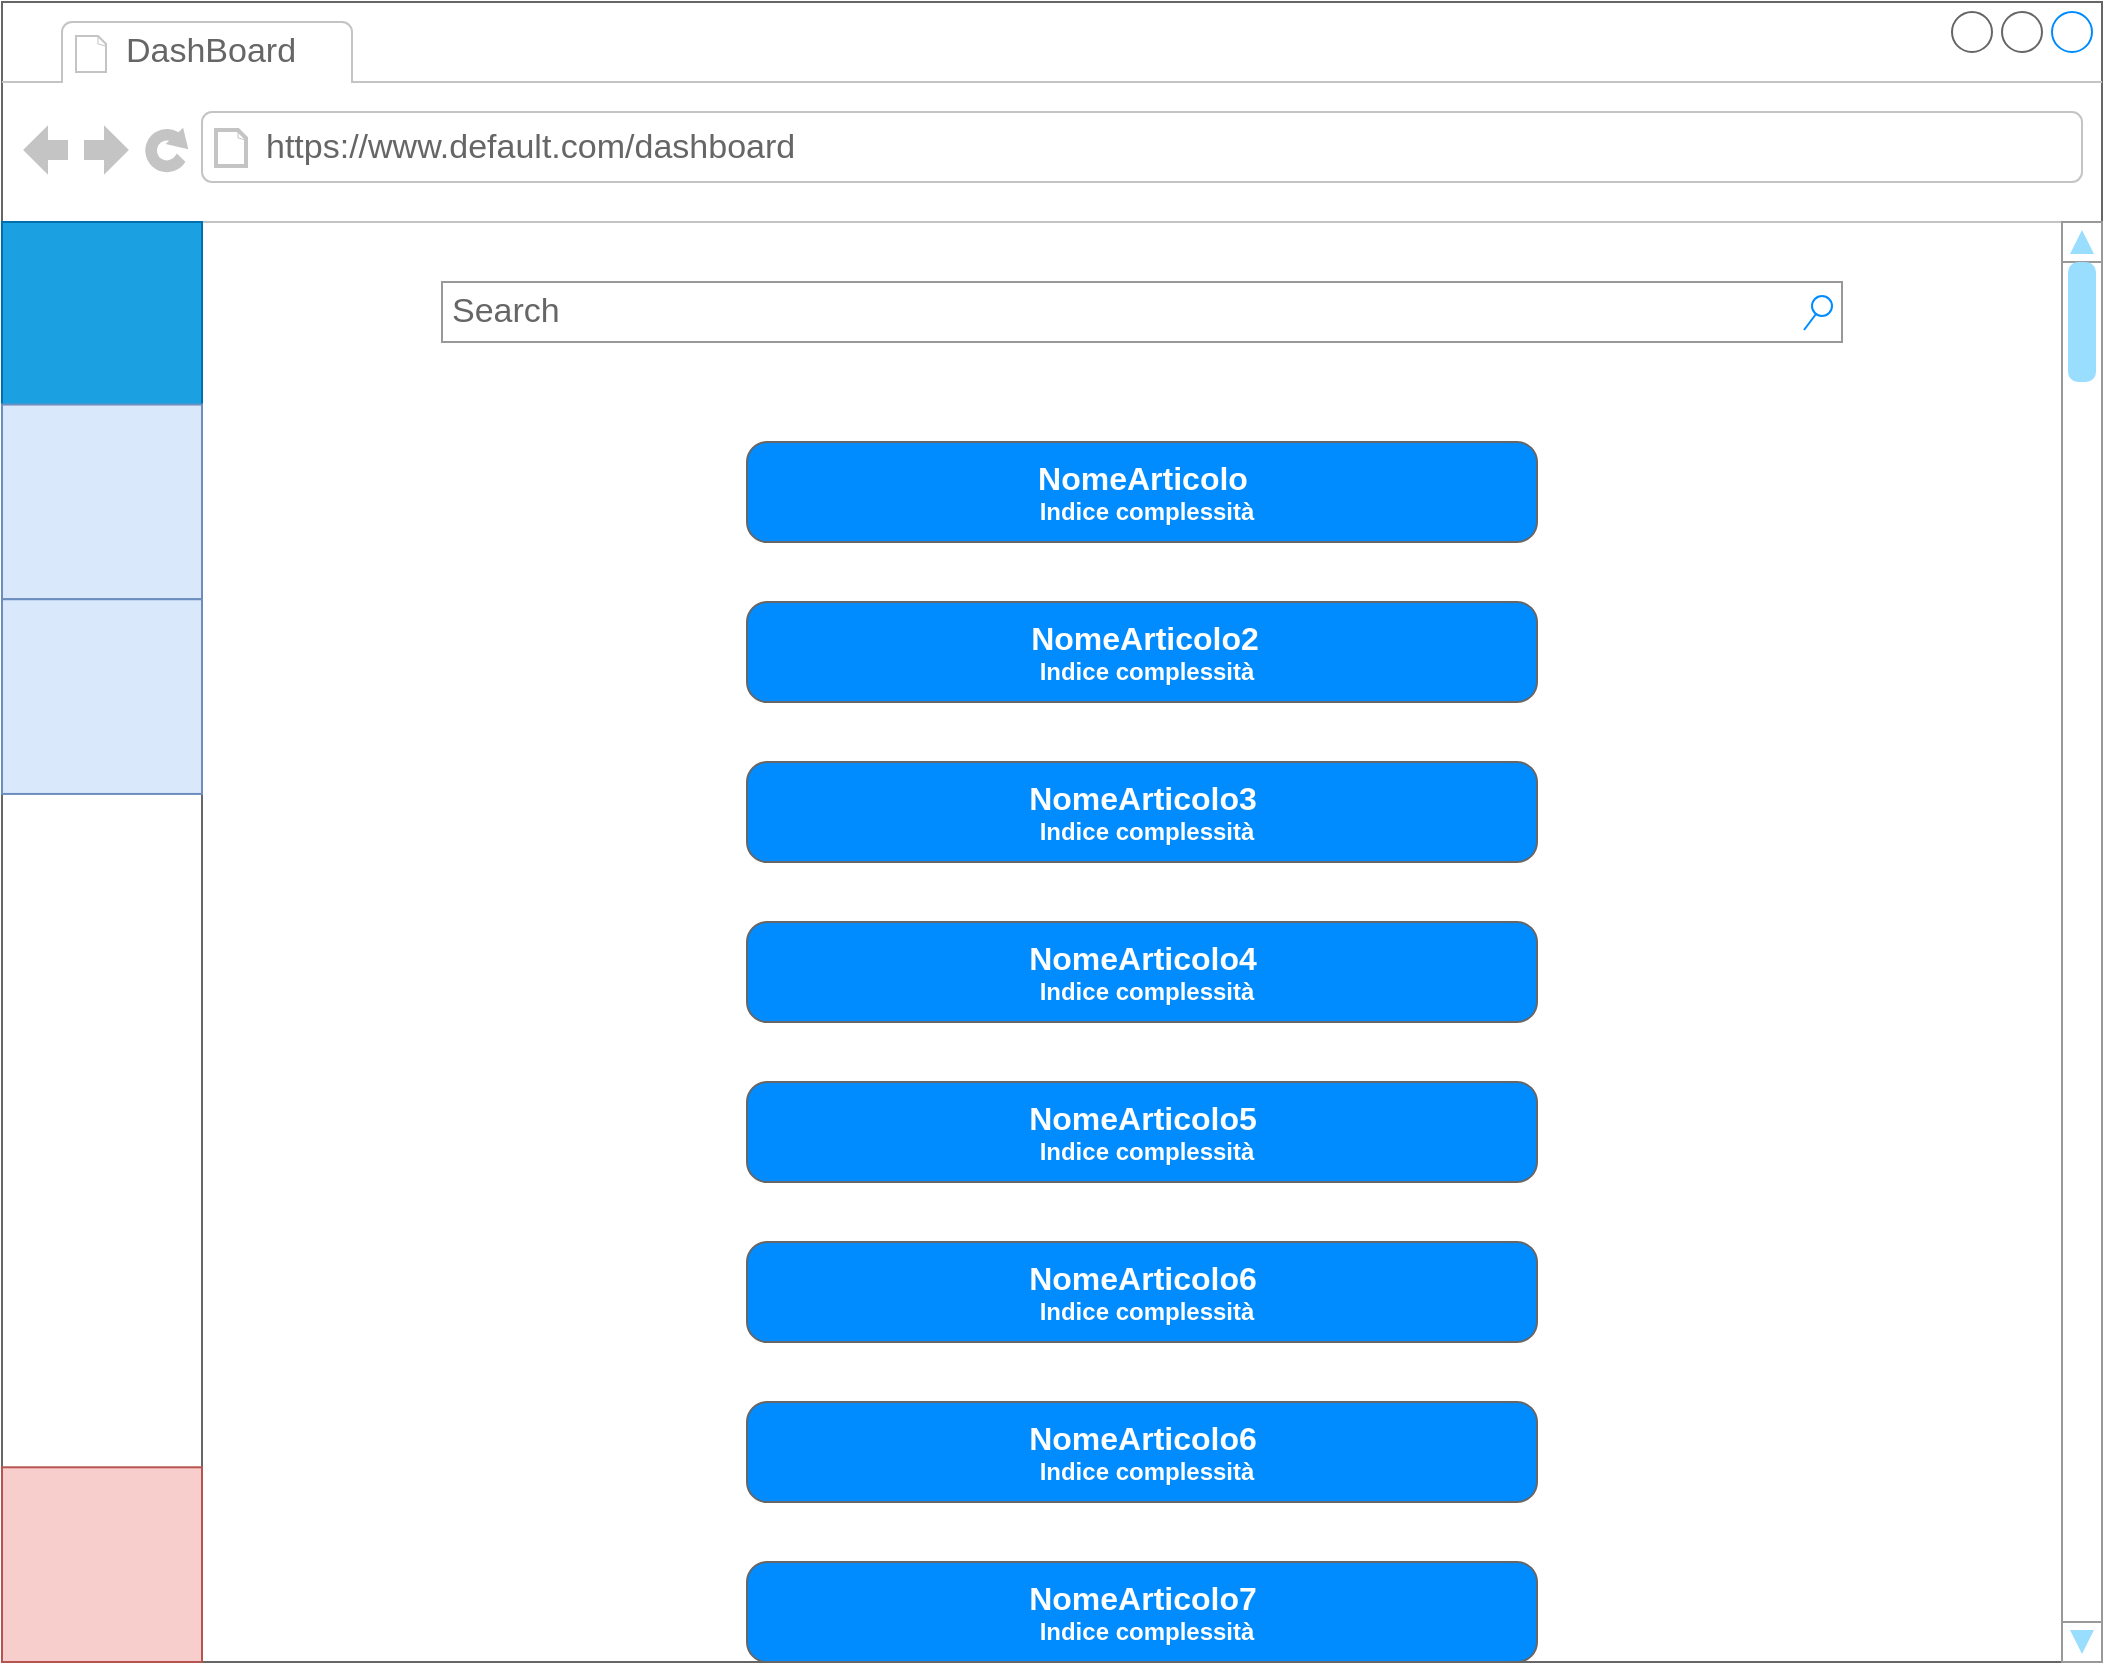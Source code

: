<mxfile version="13.0.1" type="device" pages="2"><diagram name="Page-1" id="2cc2dc42-3aac-f2a9-1cec-7a8b7cbee084"><mxGraphModel dx="1240" dy="743" grid="1" gridSize="10" guides="1" tooltips="1" connect="1" arrows="1" fold="1" page="1" pageScale="1" pageWidth="1100" pageHeight="850" background="#ffffff" math="0" shadow="0"><root><mxCell id="0"/><mxCell id="1" parent="0"/><mxCell id="7026571954dc6520-1" value="" style="strokeWidth=1;shadow=0;dashed=0;align=center;html=1;shape=mxgraph.mockup.containers.browserWindow;rSize=0;strokeColor=#666666;mainText=,;recursiveResize=0;rounded=0;labelBackgroundColor=none;fontFamily=Verdana;fontSize=12" parent="1" vertex="1"><mxGeometry x="30" y="20" width="1050" height="830" as="geometry"/></mxCell><mxCell id="7026571954dc6520-2" value="DashBoard" style="strokeWidth=1;shadow=0;dashed=0;align=center;html=1;shape=mxgraph.mockup.containers.anchor;fontSize=17;fontColor=#666666;align=left;" parent="7026571954dc6520-1" vertex="1"><mxGeometry x="60" y="12" width="110" height="26" as="geometry"/></mxCell><mxCell id="7026571954dc6520-3" value="https://www.default.com/dashboard" style="strokeWidth=1;shadow=0;dashed=0;align=center;html=1;shape=mxgraph.mockup.containers.anchor;rSize=0;fontSize=17;fontColor=#666666;align=left;" parent="7026571954dc6520-1" vertex="1"><mxGeometry x="130" y="60" width="250" height="26" as="geometry"/></mxCell><mxCell id="2actSN6XoxINNw-FhgVh-13" value="Search" style="strokeWidth=1;shadow=0;dashed=0;align=center;html=1;shape=mxgraph.mockup.forms.searchBox;strokeColor=#999999;mainText=;strokeColor2=#008cff;fontColor=#666666;fontSize=17;align=left;spacingLeft=3;" vertex="1" parent="7026571954dc6520-1"><mxGeometry x="220" y="140" width="700" height="30" as="geometry"/></mxCell><mxCell id="2actSN6XoxINNw-FhgVh-14" value="" style="strokeWidth=1;shadow=0;dashed=0;align=center;html=1;shape=mxgraph.mockup.containers.rrect;rSize=0;strokeColor=#666666;" vertex="1" parent="7026571954dc6520-1"><mxGeometry y="110" width="100" height="720" as="geometry"/></mxCell><mxCell id="2actSN6XoxINNw-FhgVh-17" value="" style="strokeWidth=1;shadow=0;dashed=0;align=center;html=1;shape=mxgraph.mockup.containers.rrect;rSize=0;fontSize=17;fontStyle=1;fillColor=#1ba1e2;strokeColor=#006EAF;resizeWidth=1;fontColor=#ffffff;" vertex="1" parent="2actSN6XoxINNw-FhgVh-14"><mxGeometry width="100" height="96" relative="1" as="geometry"><mxPoint as="offset"/></mxGeometry></mxCell><mxCell id="2actSN6XoxINNw-FhgVh-19" value="" style="strokeWidth=1;shadow=0;dashed=0;align=center;html=1;shape=mxgraph.mockup.containers.rrect;rSize=0;fontSize=17;fontStyle=1;fillColor=#dae8fc;strokeColor=#6c8ebf;resizeWidth=1;" vertex="1" parent="2actSN6XoxINNw-FhgVh-14"><mxGeometry y="91.268" width="100" height="97.352" as="geometry"><mxPoint as="offset"/></mxGeometry></mxCell><mxCell id="2actSN6XoxINNw-FhgVh-20" value="" style="strokeWidth=1;shadow=0;dashed=0;align=center;html=1;shape=mxgraph.mockup.containers.rrect;rSize=0;fontSize=17;fontStyle=1;fillColor=#f8cecc;strokeColor=#b85450;resizeWidth=1;" vertex="1" parent="2actSN6XoxINNw-FhgVh-14"><mxGeometry y="622.648" width="100" height="97.352" as="geometry"><mxPoint as="offset"/></mxGeometry></mxCell><mxCell id="2actSN6XoxINNw-FhgVh-22" value="" style="strokeWidth=1;shadow=0;dashed=0;align=center;html=1;shape=mxgraph.mockup.containers.rrect;rSize=0;fontSize=17;fontStyle=1;fillColor=#dae8fc;strokeColor=#6c8ebf;resizeWidth=1;" vertex="1" parent="2actSN6XoxINNw-FhgVh-14"><mxGeometry y="188.62" width="100" height="97.352" as="geometry"><mxPoint as="offset"/></mxGeometry></mxCell><mxCell id="2actSN6XoxINNw-FhgVh-23" value="" style="strokeWidth=1;shadow=0;dashed=0;align=center;html=1;shape=mxgraph.mockup.buttons.multiButton;fillColor=#008cff;strokeColor=#666666;mainText=;subText=;" vertex="1" parent="7026571954dc6520-1"><mxGeometry x="372.5" y="220" width="395" height="50" as="geometry"/></mxCell><mxCell id="2actSN6XoxINNw-FhgVh-24" value="NomeArticolo" style="strokeWidth=1;shadow=0;dashed=0;align=center;html=1;shape=mxgraph.mockup.anchor;fontSize=16;fontColor=#ffffff;fontStyle=1;whiteSpace=wrap;" vertex="1" parent="2actSN6XoxINNw-FhgVh-23"><mxGeometry y="8" width="395" height="20" as="geometry"/></mxCell><mxCell id="2actSN6XoxINNw-FhgVh-25" value="Indice complessità" style="strokeWidth=1;shadow=0;dashed=0;align=center;html=1;shape=mxgraph.mockup.anchor;fontSize=12;fontColor=#ffffff;fontStyle=1;whiteSpace=wrap;" vertex="1" parent="2actSN6XoxINNw-FhgVh-23"><mxGeometry x="2.633" y="30" width="395" height="10" as="geometry"/></mxCell><mxCell id="2actSN6XoxINNw-FhgVh-26" value="" style="strokeWidth=1;shadow=0;dashed=0;align=center;html=1;shape=mxgraph.mockup.buttons.multiButton;fillColor=#008cff;strokeColor=#666666;mainText=;subText=;" vertex="1" parent="7026571954dc6520-1"><mxGeometry x="372.5" y="300" width="395" height="50" as="geometry"/></mxCell><mxCell id="2actSN6XoxINNw-FhgVh-27" value="NomeArticolo2" style="strokeWidth=1;shadow=0;dashed=0;align=center;html=1;shape=mxgraph.mockup.anchor;fontSize=16;fontColor=#ffffff;fontStyle=1;whiteSpace=wrap;" vertex="1" parent="2actSN6XoxINNw-FhgVh-26"><mxGeometry x="1" y="8" width="395" height="20" as="geometry"/></mxCell><mxCell id="2actSN6XoxINNw-FhgVh-28" value="Indice complessità" style="strokeWidth=1;shadow=0;dashed=0;align=center;html=1;shape=mxgraph.mockup.anchor;fontSize=12;fontColor=#ffffff;fontStyle=1;whiteSpace=wrap;" vertex="1" parent="2actSN6XoxINNw-FhgVh-26"><mxGeometry x="2.633" y="30" width="395" height="10" as="geometry"/></mxCell><mxCell id="2actSN6XoxINNw-FhgVh-29" value="" style="strokeWidth=1;shadow=0;dashed=0;align=center;html=1;shape=mxgraph.mockup.buttons.multiButton;fillColor=#008cff;strokeColor=#666666;mainText=;subText=;" vertex="1" parent="7026571954dc6520-1"><mxGeometry x="372.5" y="380" width="395" height="50" as="geometry"/></mxCell><mxCell id="2actSN6XoxINNw-FhgVh-30" value="NomeArticolo3" style="strokeWidth=1;shadow=0;dashed=0;align=center;html=1;shape=mxgraph.mockup.anchor;fontSize=16;fontColor=#ffffff;fontStyle=1;whiteSpace=wrap;" vertex="1" parent="2actSN6XoxINNw-FhgVh-29"><mxGeometry y="8" width="395" height="20" as="geometry"/></mxCell><mxCell id="2actSN6XoxINNw-FhgVh-31" value="Indice complessità" style="strokeWidth=1;shadow=0;dashed=0;align=center;html=1;shape=mxgraph.mockup.anchor;fontSize=12;fontColor=#ffffff;fontStyle=1;whiteSpace=wrap;" vertex="1" parent="2actSN6XoxINNw-FhgVh-29"><mxGeometry x="2.633" y="30" width="395" height="10" as="geometry"/></mxCell><mxCell id="2actSN6XoxINNw-FhgVh-32" value="" style="strokeWidth=1;shadow=0;dashed=0;align=center;html=1;shape=mxgraph.mockup.buttons.multiButton;fillColor=#008cff;strokeColor=#666666;mainText=;subText=;" vertex="1" parent="7026571954dc6520-1"><mxGeometry x="372.5" y="460" width="395" height="50" as="geometry"/></mxCell><mxCell id="2actSN6XoxINNw-FhgVh-33" value="NomeArticolo4" style="strokeWidth=1;shadow=0;dashed=0;align=center;html=1;shape=mxgraph.mockup.anchor;fontSize=16;fontColor=#ffffff;fontStyle=1;whiteSpace=wrap;" vertex="1" parent="2actSN6XoxINNw-FhgVh-32"><mxGeometry y="8" width="395" height="20" as="geometry"/></mxCell><mxCell id="2actSN6XoxINNw-FhgVh-34" value="Indice complessità" style="strokeWidth=1;shadow=0;dashed=0;align=center;html=1;shape=mxgraph.mockup.anchor;fontSize=12;fontColor=#ffffff;fontStyle=1;whiteSpace=wrap;" vertex="1" parent="2actSN6XoxINNw-FhgVh-32"><mxGeometry x="2.633" y="30" width="395" height="10" as="geometry"/></mxCell><mxCell id="2actSN6XoxINNw-FhgVh-56" value="" style="strokeWidth=1;shadow=0;dashed=0;align=center;html=1;shape=mxgraph.mockup.buttons.multiButton;fillColor=#008cff;strokeColor=#666666;mainText=;subText=;" vertex="1" parent="7026571954dc6520-1"><mxGeometry x="372.5" y="540" width="395" height="50" as="geometry"/></mxCell><mxCell id="2actSN6XoxINNw-FhgVh-57" value="NomeArticolo5" style="strokeWidth=1;shadow=0;dashed=0;align=center;html=1;shape=mxgraph.mockup.anchor;fontSize=16;fontColor=#ffffff;fontStyle=1;whiteSpace=wrap;" vertex="1" parent="2actSN6XoxINNw-FhgVh-56"><mxGeometry y="8" width="395" height="20" as="geometry"/></mxCell><mxCell id="2actSN6XoxINNw-FhgVh-58" value="Indice complessità" style="strokeWidth=1;shadow=0;dashed=0;align=center;html=1;shape=mxgraph.mockup.anchor;fontSize=12;fontColor=#ffffff;fontStyle=1;whiteSpace=wrap;" vertex="1" parent="2actSN6XoxINNw-FhgVh-56"><mxGeometry x="2.633" y="30" width="395" height="10" as="geometry"/></mxCell><mxCell id="2actSN6XoxINNw-FhgVh-59" value="" style="strokeWidth=1;shadow=0;dashed=0;align=center;html=1;shape=mxgraph.mockup.buttons.multiButton;fillColor=#008cff;strokeColor=#666666;mainText=;subText=;" vertex="1" parent="7026571954dc6520-1"><mxGeometry x="372.5" y="620" width="395" height="50" as="geometry"/></mxCell><mxCell id="2actSN6XoxINNw-FhgVh-60" value="NomeArticolo6" style="strokeWidth=1;shadow=0;dashed=0;align=center;html=1;shape=mxgraph.mockup.anchor;fontSize=16;fontColor=#ffffff;fontStyle=1;whiteSpace=wrap;" vertex="1" parent="2actSN6XoxINNw-FhgVh-59"><mxGeometry y="8" width="395" height="20" as="geometry"/></mxCell><mxCell id="2actSN6XoxINNw-FhgVh-61" value="Indice complessità" style="strokeWidth=1;shadow=0;dashed=0;align=center;html=1;shape=mxgraph.mockup.anchor;fontSize=12;fontColor=#ffffff;fontStyle=1;whiteSpace=wrap;" vertex="1" parent="2actSN6XoxINNw-FhgVh-59"><mxGeometry x="2.633" y="30" width="395" height="10" as="geometry"/></mxCell><mxCell id="2actSN6XoxINNw-FhgVh-62" value="" style="strokeWidth=1;shadow=0;dashed=0;align=center;html=1;shape=mxgraph.mockup.buttons.multiButton;fillColor=#008cff;strokeColor=#666666;mainText=;subText=;" vertex="1" parent="7026571954dc6520-1"><mxGeometry x="372.5" y="700" width="395" height="50" as="geometry"/></mxCell><mxCell id="2actSN6XoxINNw-FhgVh-63" value="NomeArticolo6" style="strokeWidth=1;shadow=0;dashed=0;align=center;html=1;shape=mxgraph.mockup.anchor;fontSize=16;fontColor=#ffffff;fontStyle=1;whiteSpace=wrap;" vertex="1" parent="2actSN6XoxINNw-FhgVh-62"><mxGeometry y="8" width="395" height="20" as="geometry"/></mxCell><mxCell id="2actSN6XoxINNw-FhgVh-64" value="Indice complessità" style="strokeWidth=1;shadow=0;dashed=0;align=center;html=1;shape=mxgraph.mockup.anchor;fontSize=12;fontColor=#ffffff;fontStyle=1;whiteSpace=wrap;" vertex="1" parent="2actSN6XoxINNw-FhgVh-62"><mxGeometry x="2.633" y="30" width="395" height="10" as="geometry"/></mxCell><mxCell id="2actSN6XoxINNw-FhgVh-65" value="" style="strokeWidth=1;shadow=0;dashed=0;align=center;html=1;shape=mxgraph.mockup.buttons.multiButton;fillColor=#008cff;strokeColor=#666666;mainText=;subText=;" vertex="1" parent="7026571954dc6520-1"><mxGeometry x="372.5" y="780" width="395" height="50" as="geometry"/></mxCell><mxCell id="2actSN6XoxINNw-FhgVh-66" value="NomeArticolo7" style="strokeWidth=1;shadow=0;dashed=0;align=center;html=1;shape=mxgraph.mockup.anchor;fontSize=16;fontColor=#ffffff;fontStyle=1;whiteSpace=wrap;" vertex="1" parent="2actSN6XoxINNw-FhgVh-65"><mxGeometry y="8" width="395" height="20" as="geometry"/></mxCell><mxCell id="2actSN6XoxINNw-FhgVh-67" value="Indice complessità" style="strokeWidth=1;shadow=0;dashed=0;align=center;html=1;shape=mxgraph.mockup.anchor;fontSize=12;fontColor=#ffffff;fontStyle=1;whiteSpace=wrap;" vertex="1" parent="2actSN6XoxINNw-FhgVh-65"><mxGeometry x="2.633" y="30" width="395" height="10" as="geometry"/></mxCell><mxCell id="2actSN6XoxINNw-FhgVh-69" value="" style="verticalLabelPosition=bottom;shadow=0;dashed=0;align=center;html=1;verticalAlign=top;strokeWidth=1;shape=mxgraph.mockup.navigation.scrollBar;strokeColor=#999999;barPos=100;fillColor2=#99ddff;strokeColor2=none;direction=north;fillColor=none;" vertex="1" parent="7026571954dc6520-1"><mxGeometry x="1030" y="110" width="20" height="720" as="geometry"/></mxCell></root></mxGraphModel></diagram><diagram id="NhNwGX1Q-HDJ6-8pJw_T" name="Page-2"><mxGraphModel dx="868" dy="520" grid="1" gridSize="10" guides="1" tooltips="1" connect="1" arrows="1" fold="1" page="1" pageScale="1" pageWidth="827" pageHeight="1169" math="0" shadow="0"><root><mxCell id="UQPbtwd2IWmISjNm4cYS-0"/><mxCell id="UQPbtwd2IWmISjNm4cYS-1" parent="UQPbtwd2IWmISjNm4cYS-0"/><mxCell id="UQPbtwd2IWmISjNm4cYS-2" value="" style="strokeWidth=1;shadow=0;dashed=0;align=center;html=1;shape=mxgraph.mockup.containers.browserWindow;rSize=0;strokeColor=#666666;strokeColor2=#008cff;strokeColor3=#c4c4c4;mainText=,;recursiveResize=0;" vertex="1" parent="UQPbtwd2IWmISjNm4cYS-1"><mxGeometry x="140" y="80" width="550" height="380" as="geometry"/></mxCell><mxCell id="UQPbtwd2IWmISjNm4cYS-3" value="Page 1" style="strokeWidth=1;shadow=0;dashed=0;align=center;html=1;shape=mxgraph.mockup.containers.anchor;fontSize=17;fontColor=#666666;align=left;" vertex="1" parent="UQPbtwd2IWmISjNm4cYS-2"><mxGeometry x="60" y="12" width="110" height="26" as="geometry"/></mxCell><mxCell id="UQPbtwd2IWmISjNm4cYS-4" value="https://www.draw.io" style="strokeWidth=1;shadow=0;dashed=0;align=center;html=1;shape=mxgraph.mockup.containers.anchor;rSize=0;fontSize=17;fontColor=#666666;align=left;" vertex="1" parent="UQPbtwd2IWmISjNm4cYS-2"><mxGeometry x="130" y="60" width="250" height="26" as="geometry"/></mxCell></root></mxGraphModel></diagram></mxfile>